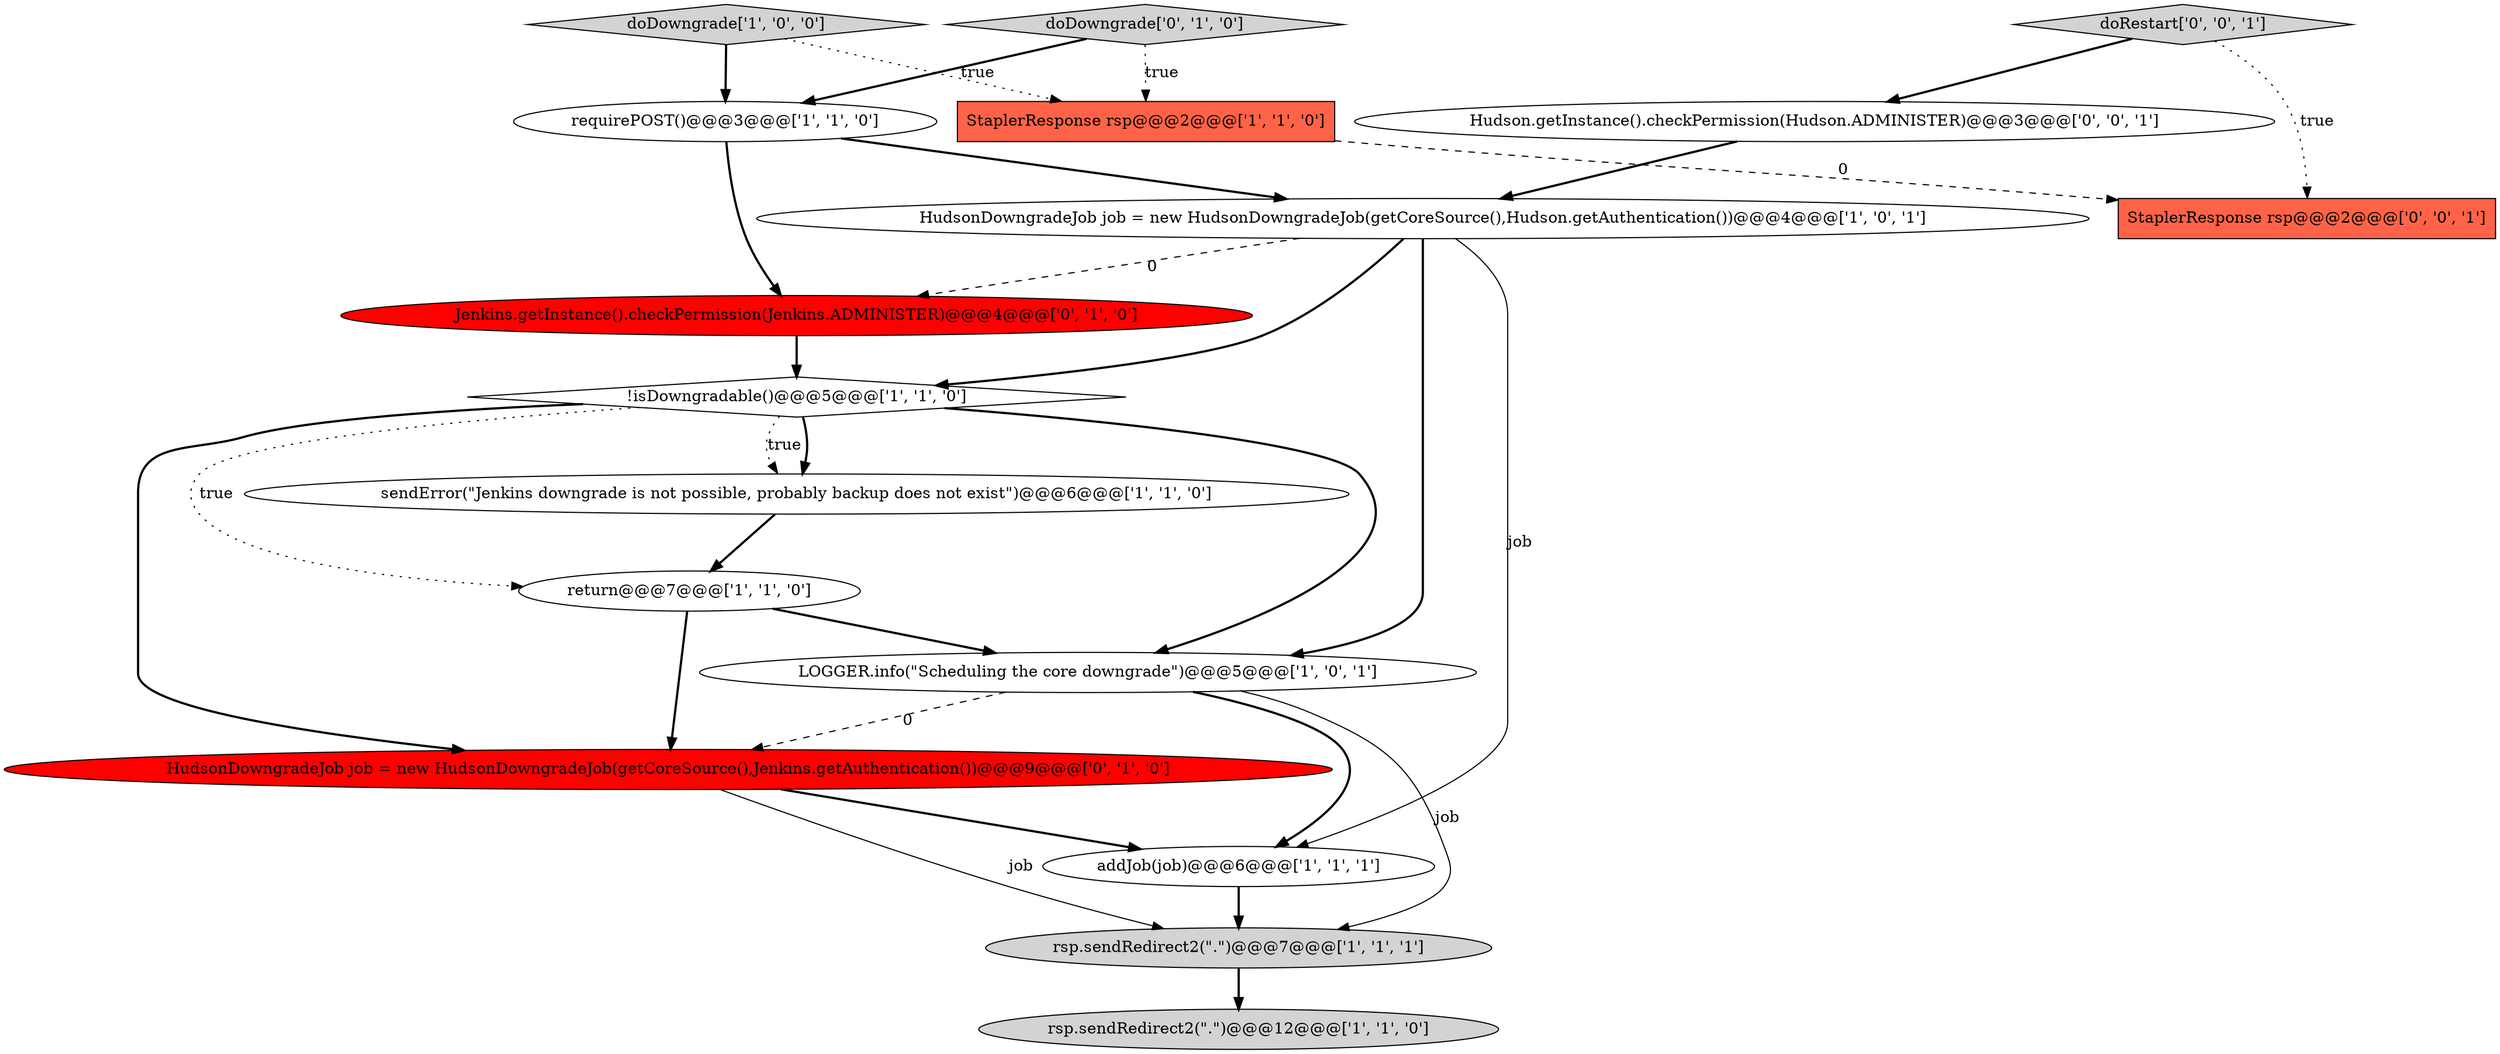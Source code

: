 digraph {
6 [style = filled, label = "HudsonDowngradeJob job = new HudsonDowngradeJob(getCoreSource(),Hudson.getAuthentication())@@@4@@@['1', '0', '1']", fillcolor = white, shape = ellipse image = "AAA0AAABBB1BBB"];
3 [style = filled, label = "!isDowngradable()@@@5@@@['1', '1', '0']", fillcolor = white, shape = diamond image = "AAA0AAABBB1BBB"];
5 [style = filled, label = "StaplerResponse rsp@@@2@@@['1', '1', '0']", fillcolor = tomato, shape = box image = "AAA0AAABBB1BBB"];
16 [style = filled, label = "Hudson.getInstance().checkPermission(Hudson.ADMINISTER)@@@3@@@['0', '0', '1']", fillcolor = white, shape = ellipse image = "AAA0AAABBB3BBB"];
4 [style = filled, label = "LOGGER.info(\"Scheduling the core downgrade\")@@@5@@@['1', '0', '1']", fillcolor = white, shape = ellipse image = "AAA0AAABBB1BBB"];
12 [style = filled, label = "HudsonDowngradeJob job = new HudsonDowngradeJob(getCoreSource(),Jenkins.getAuthentication())@@@9@@@['0', '1', '0']", fillcolor = red, shape = ellipse image = "AAA1AAABBB2BBB"];
14 [style = filled, label = "StaplerResponse rsp@@@2@@@['0', '0', '1']", fillcolor = tomato, shape = box image = "AAA0AAABBB3BBB"];
0 [style = filled, label = "sendError(\"Jenkins downgrade is not possible, probably backup does not exist\")@@@6@@@['1', '1', '0']", fillcolor = white, shape = ellipse image = "AAA0AAABBB1BBB"];
15 [style = filled, label = "doRestart['0', '0', '1']", fillcolor = lightgray, shape = diamond image = "AAA0AAABBB3BBB"];
9 [style = filled, label = "return@@@7@@@['1', '1', '0']", fillcolor = white, shape = ellipse image = "AAA0AAABBB1BBB"];
13 [style = filled, label = "Jenkins.getInstance().checkPermission(Jenkins.ADMINISTER)@@@4@@@['0', '1', '0']", fillcolor = red, shape = ellipse image = "AAA1AAABBB2BBB"];
2 [style = filled, label = "requirePOST()@@@3@@@['1', '1', '0']", fillcolor = white, shape = ellipse image = "AAA0AAABBB1BBB"];
7 [style = filled, label = "rsp.sendRedirect2(\".\")@@@12@@@['1', '1', '0']", fillcolor = lightgray, shape = ellipse image = "AAA0AAABBB1BBB"];
1 [style = filled, label = "addJob(job)@@@6@@@['1', '1', '1']", fillcolor = white, shape = ellipse image = "AAA0AAABBB1BBB"];
10 [style = filled, label = "rsp.sendRedirect2(\".\")@@@7@@@['1', '1', '1']", fillcolor = lightgray, shape = ellipse image = "AAA0AAABBB1BBB"];
11 [style = filled, label = "doDowngrade['0', '1', '0']", fillcolor = lightgray, shape = diamond image = "AAA0AAABBB2BBB"];
8 [style = filled, label = "doDowngrade['1', '0', '0']", fillcolor = lightgray, shape = diamond image = "AAA0AAABBB1BBB"];
6->3 [style = bold, label=""];
0->9 [style = bold, label=""];
5->14 [style = dashed, label="0"];
2->6 [style = bold, label=""];
12->10 [style = solid, label="job"];
16->6 [style = bold, label=""];
9->4 [style = bold, label=""];
6->1 [style = solid, label="job"];
11->5 [style = dotted, label="true"];
3->12 [style = bold, label=""];
3->9 [style = dotted, label="true"];
15->14 [style = dotted, label="true"];
15->16 [style = bold, label=""];
12->1 [style = bold, label=""];
3->4 [style = bold, label=""];
10->7 [style = bold, label=""];
11->2 [style = bold, label=""];
4->10 [style = solid, label="job"];
3->0 [style = bold, label=""];
4->12 [style = dashed, label="0"];
2->13 [style = bold, label=""];
6->4 [style = bold, label=""];
6->13 [style = dashed, label="0"];
13->3 [style = bold, label=""];
8->2 [style = bold, label=""];
8->5 [style = dotted, label="true"];
3->0 [style = dotted, label="true"];
4->1 [style = bold, label=""];
9->12 [style = bold, label=""];
1->10 [style = bold, label=""];
}
